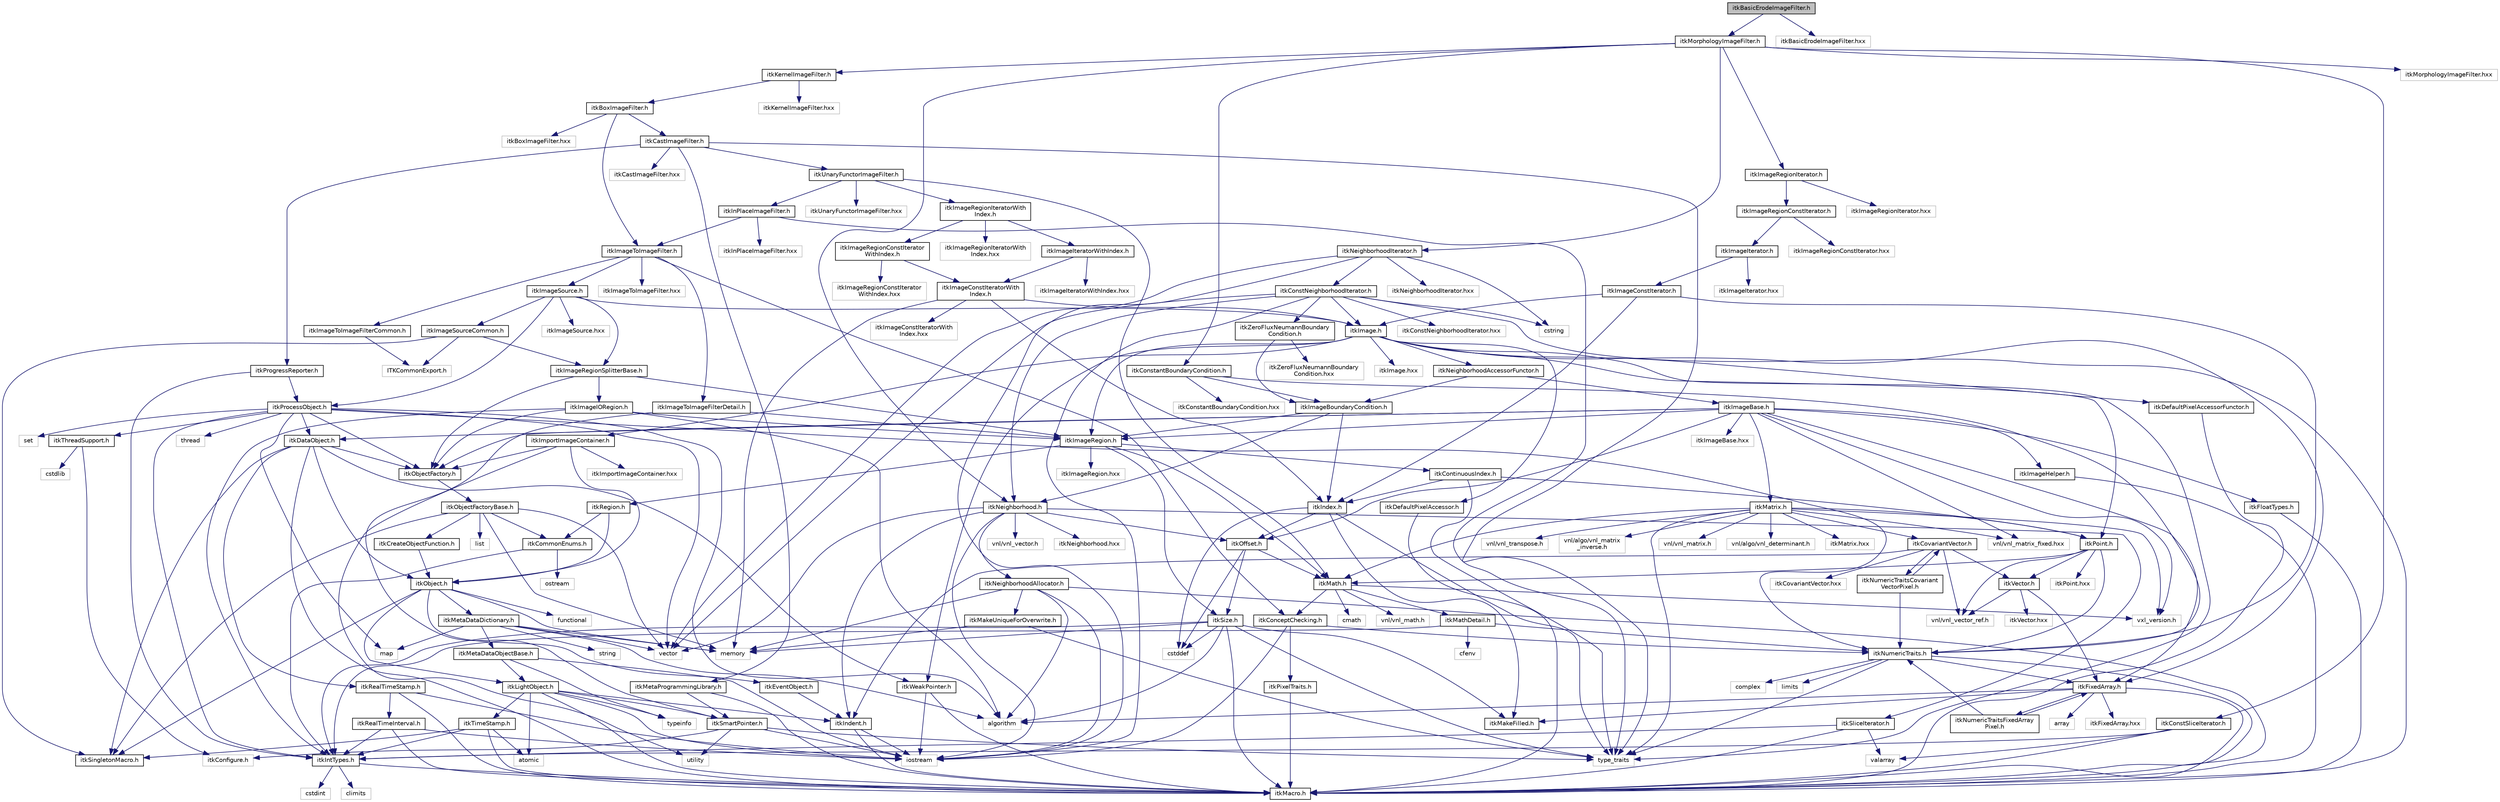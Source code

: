 digraph "itkBasicErodeImageFilter.h"
{
 // LATEX_PDF_SIZE
  edge [fontname="Helvetica",fontsize="10",labelfontname="Helvetica",labelfontsize="10"];
  node [fontname="Helvetica",fontsize="10",shape=record];
  Node1 [label="itkBasicErodeImageFilter.h",height=0.2,width=0.4,color="black", fillcolor="grey75", style="filled", fontcolor="black",tooltip=" "];
  Node1 -> Node2 [color="midnightblue",fontsize="10",style="solid",fontname="Helvetica"];
  Node2 [label="itkMorphologyImageFilter.h",height=0.2,width=0.4,color="black", fillcolor="white", style="filled",URL="$itkMorphologyImageFilter_8h.html",tooltip=" "];
  Node2 -> Node3 [color="midnightblue",fontsize="10",style="solid",fontname="Helvetica"];
  Node3 [label="itkKernelImageFilter.h",height=0.2,width=0.4,color="black", fillcolor="white", style="filled",URL="$itkKernelImageFilter_8h.html",tooltip=" "];
  Node3 -> Node4 [color="midnightblue",fontsize="10",style="solid",fontname="Helvetica"];
  Node4 [label="itkBoxImageFilter.h",height=0.2,width=0.4,color="black", fillcolor="white", style="filled",URL="$itkBoxImageFilter_8h.html",tooltip=" "];
  Node4 -> Node5 [color="midnightblue",fontsize="10",style="solid",fontname="Helvetica"];
  Node5 [label="itkImageToImageFilter.h",height=0.2,width=0.4,color="black", fillcolor="white", style="filled",URL="$itkImageToImageFilter_8h.html",tooltip=" "];
  Node5 -> Node6 [color="midnightblue",fontsize="10",style="solid",fontname="Helvetica"];
  Node6 [label="itkImageSource.h",height=0.2,width=0.4,color="black", fillcolor="white", style="filled",URL="$itkImageSource_8h.html",tooltip=" "];
  Node6 -> Node7 [color="midnightblue",fontsize="10",style="solid",fontname="Helvetica"];
  Node7 [label="itkProcessObject.h",height=0.2,width=0.4,color="black", fillcolor="white", style="filled",URL="$itkProcessObject_8h.html",tooltip=" "];
  Node7 -> Node8 [color="midnightblue",fontsize="10",style="solid",fontname="Helvetica"];
  Node8 [label="itkDataObject.h",height=0.2,width=0.4,color="black", fillcolor="white", style="filled",URL="$itkDataObject_8h.html",tooltip=" "];
  Node8 -> Node9 [color="midnightblue",fontsize="10",style="solid",fontname="Helvetica"];
  Node9 [label="itkObject.h",height=0.2,width=0.4,color="black", fillcolor="white", style="filled",URL="$itkObject_8h.html",tooltip=" "];
  Node9 -> Node10 [color="midnightblue",fontsize="10",style="solid",fontname="Helvetica"];
  Node10 [label="itkLightObject.h",height=0.2,width=0.4,color="black", fillcolor="white", style="filled",URL="$itkLightObject_8h.html",tooltip=" "];
  Node10 -> Node11 [color="midnightblue",fontsize="10",style="solid",fontname="Helvetica"];
  Node11 [label="itkMacro.h",height=0.2,width=0.4,color="black", fillcolor="white", style="filled",URL="$itkMacro_8h.html",tooltip=" "];
  Node10 -> Node12 [color="midnightblue",fontsize="10",style="solid",fontname="Helvetica"];
  Node12 [label="itkSmartPointer.h",height=0.2,width=0.4,color="black", fillcolor="white", style="filled",URL="$itkSmartPointer_8h.html",tooltip=" "];
  Node12 -> Node13 [color="midnightblue",fontsize="10",style="solid",fontname="Helvetica"];
  Node13 [label="iostream",height=0.2,width=0.4,color="grey75", fillcolor="white", style="filled",tooltip=" "];
  Node12 -> Node14 [color="midnightblue",fontsize="10",style="solid",fontname="Helvetica"];
  Node14 [label="utility",height=0.2,width=0.4,color="grey75", fillcolor="white", style="filled",tooltip=" "];
  Node12 -> Node15 [color="midnightblue",fontsize="10",style="solid",fontname="Helvetica"];
  Node15 [label="type_traits",height=0.2,width=0.4,color="grey75", fillcolor="white", style="filled",tooltip=" "];
  Node12 -> Node16 [color="midnightblue",fontsize="10",style="solid",fontname="Helvetica"];
  Node16 [label="itkConfigure.h",height=0.2,width=0.4,color="grey75", fillcolor="white", style="filled",tooltip=" "];
  Node10 -> Node17 [color="midnightblue",fontsize="10",style="solid",fontname="Helvetica"];
  Node17 [label="itkTimeStamp.h",height=0.2,width=0.4,color="black", fillcolor="white", style="filled",URL="$itkTimeStamp_8h.html",tooltip=" "];
  Node17 -> Node11 [color="midnightblue",fontsize="10",style="solid",fontname="Helvetica"];
  Node17 -> Node18 [color="midnightblue",fontsize="10",style="solid",fontname="Helvetica"];
  Node18 [label="itkIntTypes.h",height=0.2,width=0.4,color="black", fillcolor="white", style="filled",URL="$itkIntTypes_8h.html",tooltip=" "];
  Node18 -> Node11 [color="midnightblue",fontsize="10",style="solid",fontname="Helvetica"];
  Node18 -> Node19 [color="midnightblue",fontsize="10",style="solid",fontname="Helvetica"];
  Node19 [label="cstdint",height=0.2,width=0.4,color="grey75", fillcolor="white", style="filled",tooltip=" "];
  Node18 -> Node20 [color="midnightblue",fontsize="10",style="solid",fontname="Helvetica"];
  Node20 [label="climits",height=0.2,width=0.4,color="grey75", fillcolor="white", style="filled",tooltip=" "];
  Node17 -> Node21 [color="midnightblue",fontsize="10",style="solid",fontname="Helvetica"];
  Node21 [label="atomic",height=0.2,width=0.4,color="grey75", fillcolor="white", style="filled",tooltip=" "];
  Node17 -> Node22 [color="midnightblue",fontsize="10",style="solid",fontname="Helvetica"];
  Node22 [label="itkSingletonMacro.h",height=0.2,width=0.4,color="black", fillcolor="white", style="filled",URL="$itkSingletonMacro_8h.html",tooltip=" "];
  Node10 -> Node23 [color="midnightblue",fontsize="10",style="solid",fontname="Helvetica"];
  Node23 [label="itkIndent.h",height=0.2,width=0.4,color="black", fillcolor="white", style="filled",URL="$itkIndent_8h.html",tooltip=" "];
  Node23 -> Node11 [color="midnightblue",fontsize="10",style="solid",fontname="Helvetica"];
  Node23 -> Node13 [color="midnightblue",fontsize="10",style="solid",fontname="Helvetica"];
  Node10 -> Node21 [color="midnightblue",fontsize="10",style="solid",fontname="Helvetica"];
  Node10 -> Node13 [color="midnightblue",fontsize="10",style="solid",fontname="Helvetica"];
  Node10 -> Node24 [color="midnightblue",fontsize="10",style="solid",fontname="Helvetica"];
  Node24 [label="typeinfo",height=0.2,width=0.4,color="grey75", fillcolor="white", style="filled",tooltip=" "];
  Node9 -> Node25 [color="midnightblue",fontsize="10",style="solid",fontname="Helvetica"];
  Node25 [label="itkEventObject.h",height=0.2,width=0.4,color="black", fillcolor="white", style="filled",URL="$itkEventObject_8h.html",tooltip=" "];
  Node25 -> Node23 [color="midnightblue",fontsize="10",style="solid",fontname="Helvetica"];
  Node9 -> Node26 [color="midnightblue",fontsize="10",style="solid",fontname="Helvetica"];
  Node26 [label="itkMetaDataDictionary.h",height=0.2,width=0.4,color="black", fillcolor="white", style="filled",URL="$itkMetaDataDictionary_8h.html",tooltip=" "];
  Node26 -> Node27 [color="midnightblue",fontsize="10",style="solid",fontname="Helvetica"];
  Node27 [label="itkMetaDataObjectBase.h",height=0.2,width=0.4,color="black", fillcolor="white", style="filled",URL="$itkMetaDataObjectBase_8h.html",tooltip=" "];
  Node27 -> Node10 [color="midnightblue",fontsize="10",style="solid",fontname="Helvetica"];
  Node27 -> Node24 [color="midnightblue",fontsize="10",style="solid",fontname="Helvetica"];
  Node27 -> Node13 [color="midnightblue",fontsize="10",style="solid",fontname="Helvetica"];
  Node26 -> Node28 [color="midnightblue",fontsize="10",style="solid",fontname="Helvetica"];
  Node28 [label="algorithm",height=0.2,width=0.4,color="grey75", fillcolor="white", style="filled",tooltip=" "];
  Node26 -> Node29 [color="midnightblue",fontsize="10",style="solid",fontname="Helvetica"];
  Node29 [label="vector",height=0.2,width=0.4,color="grey75", fillcolor="white", style="filled",tooltip=" "];
  Node26 -> Node30 [color="midnightblue",fontsize="10",style="solid",fontname="Helvetica"];
  Node30 [label="map",height=0.2,width=0.4,color="grey75", fillcolor="white", style="filled",tooltip=" "];
  Node26 -> Node31 [color="midnightblue",fontsize="10",style="solid",fontname="Helvetica"];
  Node31 [label="string",height=0.2,width=0.4,color="grey75", fillcolor="white", style="filled",tooltip=" "];
  Node26 -> Node32 [color="midnightblue",fontsize="10",style="solid",fontname="Helvetica"];
  Node32 [label="memory",height=0.2,width=0.4,color="grey75", fillcolor="white", style="filled",tooltip=" "];
  Node9 -> Node22 [color="midnightblue",fontsize="10",style="solid",fontname="Helvetica"];
  Node9 -> Node33 [color="midnightblue",fontsize="10",style="solid",fontname="Helvetica"];
  Node33 [label="functional",height=0.2,width=0.4,color="grey75", fillcolor="white", style="filled",tooltip=" "];
  Node9 -> Node32 [color="midnightblue",fontsize="10",style="solid",fontname="Helvetica"];
  Node8 -> Node11 [color="midnightblue",fontsize="10",style="solid",fontname="Helvetica"];
  Node8 -> Node22 [color="midnightblue",fontsize="10",style="solid",fontname="Helvetica"];
  Node8 -> Node34 [color="midnightblue",fontsize="10",style="solid",fontname="Helvetica"];
  Node34 [label="itkWeakPointer.h",height=0.2,width=0.4,color="black", fillcolor="white", style="filled",URL="$itkWeakPointer_8h.html",tooltip=" "];
  Node34 -> Node11 [color="midnightblue",fontsize="10",style="solid",fontname="Helvetica"];
  Node34 -> Node13 [color="midnightblue",fontsize="10",style="solid",fontname="Helvetica"];
  Node8 -> Node35 [color="midnightblue",fontsize="10",style="solid",fontname="Helvetica"];
  Node35 [label="itkRealTimeStamp.h",height=0.2,width=0.4,color="black", fillcolor="white", style="filled",URL="$itkRealTimeStamp_8h.html",tooltip=" "];
  Node35 -> Node36 [color="midnightblue",fontsize="10",style="solid",fontname="Helvetica"];
  Node36 [label="itkRealTimeInterval.h",height=0.2,width=0.4,color="black", fillcolor="white", style="filled",URL="$itkRealTimeInterval_8h.html",tooltip=" "];
  Node36 -> Node18 [color="midnightblue",fontsize="10",style="solid",fontname="Helvetica"];
  Node36 -> Node11 [color="midnightblue",fontsize="10",style="solid",fontname="Helvetica"];
  Node36 -> Node13 [color="midnightblue",fontsize="10",style="solid",fontname="Helvetica"];
  Node35 -> Node11 [color="midnightblue",fontsize="10",style="solid",fontname="Helvetica"];
  Node35 -> Node13 [color="midnightblue",fontsize="10",style="solid",fontname="Helvetica"];
  Node8 -> Node37 [color="midnightblue",fontsize="10",style="solid",fontname="Helvetica"];
  Node37 [label="itkObjectFactory.h",height=0.2,width=0.4,color="black", fillcolor="white", style="filled",URL="$itkObjectFactory_8h.html",tooltip=" "];
  Node37 -> Node38 [color="midnightblue",fontsize="10",style="solid",fontname="Helvetica"];
  Node38 [label="itkObjectFactoryBase.h",height=0.2,width=0.4,color="black", fillcolor="white", style="filled",URL="$itkObjectFactoryBase_8h.html",tooltip=" "];
  Node38 -> Node39 [color="midnightblue",fontsize="10",style="solid",fontname="Helvetica"];
  Node39 [label="itkCreateObjectFunction.h",height=0.2,width=0.4,color="black", fillcolor="white", style="filled",URL="$itkCreateObjectFunction_8h.html",tooltip=" "];
  Node39 -> Node9 [color="midnightblue",fontsize="10",style="solid",fontname="Helvetica"];
  Node38 -> Node22 [color="midnightblue",fontsize="10",style="solid",fontname="Helvetica"];
  Node38 -> Node40 [color="midnightblue",fontsize="10",style="solid",fontname="Helvetica"];
  Node40 [label="itkCommonEnums.h",height=0.2,width=0.4,color="black", fillcolor="white", style="filled",URL="$itkCommonEnums_8h.html",tooltip=" "];
  Node40 -> Node18 [color="midnightblue",fontsize="10",style="solid",fontname="Helvetica"];
  Node40 -> Node41 [color="midnightblue",fontsize="10",style="solid",fontname="Helvetica"];
  Node41 [label="ostream",height=0.2,width=0.4,color="grey75", fillcolor="white", style="filled",tooltip=" "];
  Node38 -> Node42 [color="midnightblue",fontsize="10",style="solid",fontname="Helvetica"];
  Node42 [label="list",height=0.2,width=0.4,color="grey75", fillcolor="white", style="filled",tooltip=" "];
  Node38 -> Node32 [color="midnightblue",fontsize="10",style="solid",fontname="Helvetica"];
  Node38 -> Node29 [color="midnightblue",fontsize="10",style="solid",fontname="Helvetica"];
  Node7 -> Node37 [color="midnightblue",fontsize="10",style="solid",fontname="Helvetica"];
  Node7 -> Node43 [color="midnightblue",fontsize="10",style="solid",fontname="Helvetica"];
  Node43 [label="itkNumericTraits.h",height=0.2,width=0.4,color="black", fillcolor="white", style="filled",URL="$itkNumericTraits_8h.html",tooltip=" "];
  Node43 -> Node11 [color="midnightblue",fontsize="10",style="solid",fontname="Helvetica"];
  Node43 -> Node44 [color="midnightblue",fontsize="10",style="solid",fontname="Helvetica"];
  Node44 [label="limits",height=0.2,width=0.4,color="grey75", fillcolor="white", style="filled",tooltip=" "];
  Node43 -> Node45 [color="midnightblue",fontsize="10",style="solid",fontname="Helvetica"];
  Node45 [label="complex",height=0.2,width=0.4,color="grey75", fillcolor="white", style="filled",tooltip=" "];
  Node43 -> Node15 [color="midnightblue",fontsize="10",style="solid",fontname="Helvetica"];
  Node43 -> Node46 [color="midnightblue",fontsize="10",style="solid",fontname="Helvetica"];
  Node46 [label="itkFixedArray.h",height=0.2,width=0.4,color="black", fillcolor="white", style="filled",URL="$itkFixedArray_8h.html",tooltip=" "];
  Node46 -> Node11 [color="midnightblue",fontsize="10",style="solid",fontname="Helvetica"];
  Node46 -> Node47 [color="midnightblue",fontsize="10",style="solid",fontname="Helvetica"];
  Node47 [label="itkMakeFilled.h",height=0.2,width=0.4,color="black", fillcolor="white", style="filled",URL="$itkMakeFilled_8h.html",tooltip=" "];
  Node46 -> Node28 [color="midnightblue",fontsize="10",style="solid",fontname="Helvetica"];
  Node46 -> Node48 [color="midnightblue",fontsize="10",style="solid",fontname="Helvetica"];
  Node48 [label="array",height=0.2,width=0.4,color="grey75", fillcolor="white", style="filled",tooltip=" "];
  Node46 -> Node49 [color="midnightblue",fontsize="10",style="solid",fontname="Helvetica"];
  Node49 [label="itkFixedArray.hxx",height=0.2,width=0.4,color="grey75", fillcolor="white", style="filled",tooltip=" "];
  Node46 -> Node50 [color="midnightblue",fontsize="10",style="solid",fontname="Helvetica"];
  Node50 [label="itkNumericTraitsFixedArray\lPixel.h",height=0.2,width=0.4,color="black", fillcolor="white", style="filled",URL="$itkNumericTraitsFixedArrayPixel_8h.html",tooltip=" "];
  Node50 -> Node43 [color="midnightblue",fontsize="10",style="solid",fontname="Helvetica"];
  Node50 -> Node46 [color="midnightblue",fontsize="10",style="solid",fontname="Helvetica"];
  Node7 -> Node51 [color="midnightblue",fontsize="10",style="solid",fontname="Helvetica"];
  Node51 [label="itkThreadSupport.h",height=0.2,width=0.4,color="black", fillcolor="white", style="filled",URL="$itkThreadSupport_8h.html",tooltip=" "];
  Node51 -> Node52 [color="midnightblue",fontsize="10",style="solid",fontname="Helvetica"];
  Node52 [label="cstdlib",height=0.2,width=0.4,color="grey75", fillcolor="white", style="filled",tooltip=" "];
  Node51 -> Node16 [color="midnightblue",fontsize="10",style="solid",fontname="Helvetica"];
  Node7 -> Node18 [color="midnightblue",fontsize="10",style="solid",fontname="Helvetica"];
  Node7 -> Node29 [color="midnightblue",fontsize="10",style="solid",fontname="Helvetica"];
  Node7 -> Node30 [color="midnightblue",fontsize="10",style="solid",fontname="Helvetica"];
  Node7 -> Node53 [color="midnightblue",fontsize="10",style="solid",fontname="Helvetica"];
  Node53 [label="set",height=0.2,width=0.4,color="grey75", fillcolor="white", style="filled",tooltip=" "];
  Node7 -> Node28 [color="midnightblue",fontsize="10",style="solid",fontname="Helvetica"];
  Node7 -> Node54 [color="midnightblue",fontsize="10",style="solid",fontname="Helvetica"];
  Node54 [label="thread",height=0.2,width=0.4,color="grey75", fillcolor="white", style="filled",tooltip=" "];
  Node6 -> Node55 [color="midnightblue",fontsize="10",style="solid",fontname="Helvetica"];
  Node55 [label="itkImage.h",height=0.2,width=0.4,color="black", fillcolor="white", style="filled",URL="$itkImage_8h.html",tooltip=" "];
  Node55 -> Node56 [color="midnightblue",fontsize="10",style="solid",fontname="Helvetica"];
  Node56 [label="itkImageRegion.h",height=0.2,width=0.4,color="black", fillcolor="white", style="filled",URL="$itkImageRegion_8h.html",tooltip=" "];
  Node56 -> Node57 [color="midnightblue",fontsize="10",style="solid",fontname="Helvetica"];
  Node57 [label="itkRegion.h",height=0.2,width=0.4,color="black", fillcolor="white", style="filled",URL="$itkRegion_8h.html",tooltip=" "];
  Node57 -> Node9 [color="midnightblue",fontsize="10",style="solid",fontname="Helvetica"];
  Node57 -> Node40 [color="midnightblue",fontsize="10",style="solid",fontname="Helvetica"];
  Node56 -> Node58 [color="midnightblue",fontsize="10",style="solid",fontname="Helvetica"];
  Node58 [label="itkSize.h",height=0.2,width=0.4,color="black", fillcolor="white", style="filled",URL="$itkSize_8h.html",tooltip=" "];
  Node58 -> Node18 [color="midnightblue",fontsize="10",style="solid",fontname="Helvetica"];
  Node58 -> Node11 [color="midnightblue",fontsize="10",style="solid",fontname="Helvetica"];
  Node58 -> Node47 [color="midnightblue",fontsize="10",style="solid",fontname="Helvetica"];
  Node58 -> Node28 [color="midnightblue",fontsize="10",style="solid",fontname="Helvetica"];
  Node58 -> Node59 [color="midnightblue",fontsize="10",style="solid",fontname="Helvetica"];
  Node59 [label="cstddef",height=0.2,width=0.4,color="grey75", fillcolor="white", style="filled",tooltip=" "];
  Node58 -> Node15 [color="midnightblue",fontsize="10",style="solid",fontname="Helvetica"];
  Node58 -> Node32 [color="midnightblue",fontsize="10",style="solid",fontname="Helvetica"];
  Node56 -> Node60 [color="midnightblue",fontsize="10",style="solid",fontname="Helvetica"];
  Node60 [label="itkContinuousIndex.h",height=0.2,width=0.4,color="black", fillcolor="white", style="filled",URL="$itkContinuousIndex_8h.html",tooltip=" "];
  Node60 -> Node61 [color="midnightblue",fontsize="10",style="solid",fontname="Helvetica"];
  Node61 [label="itkPoint.h",height=0.2,width=0.4,color="black", fillcolor="white", style="filled",URL="$itkPoint_8h.html",tooltip=" "];
  Node61 -> Node43 [color="midnightblue",fontsize="10",style="solid",fontname="Helvetica"];
  Node61 -> Node62 [color="midnightblue",fontsize="10",style="solid",fontname="Helvetica"];
  Node62 [label="itkVector.h",height=0.2,width=0.4,color="black", fillcolor="white", style="filled",URL="$itkVector_8h.html",tooltip=" "];
  Node62 -> Node46 [color="midnightblue",fontsize="10",style="solid",fontname="Helvetica"];
  Node62 -> Node63 [color="midnightblue",fontsize="10",style="solid",fontname="Helvetica"];
  Node63 [label="vnl/vnl_vector_ref.h",height=0.2,width=0.4,color="grey75", fillcolor="white", style="filled",tooltip=" "];
  Node62 -> Node64 [color="midnightblue",fontsize="10",style="solid",fontname="Helvetica"];
  Node64 [label="itkVector.hxx",height=0.2,width=0.4,color="grey75", fillcolor="white", style="filled",tooltip=" "];
  Node61 -> Node63 [color="midnightblue",fontsize="10",style="solid",fontname="Helvetica"];
  Node61 -> Node65 [color="midnightblue",fontsize="10",style="solid",fontname="Helvetica"];
  Node65 [label="itkMath.h",height=0.2,width=0.4,color="black", fillcolor="white", style="filled",URL="$itkMath_8h.html",tooltip=" "];
  Node65 -> Node66 [color="midnightblue",fontsize="10",style="solid",fontname="Helvetica"];
  Node66 [label="cmath",height=0.2,width=0.4,color="grey75", fillcolor="white", style="filled",tooltip=" "];
  Node65 -> Node67 [color="midnightblue",fontsize="10",style="solid",fontname="Helvetica"];
  Node67 [label="itkMathDetail.h",height=0.2,width=0.4,color="black", fillcolor="white", style="filled",URL="$itkMathDetail_8h.html",tooltip=" "];
  Node67 -> Node18 [color="midnightblue",fontsize="10",style="solid",fontname="Helvetica"];
  Node67 -> Node43 [color="midnightblue",fontsize="10",style="solid",fontname="Helvetica"];
  Node67 -> Node68 [color="midnightblue",fontsize="10",style="solid",fontname="Helvetica"];
  Node68 [label="cfenv",height=0.2,width=0.4,color="grey75", fillcolor="white", style="filled",tooltip=" "];
  Node65 -> Node69 [color="midnightblue",fontsize="10",style="solid",fontname="Helvetica"];
  Node69 [label="itkConceptChecking.h",height=0.2,width=0.4,color="black", fillcolor="white", style="filled",URL="$itkConceptChecking_8h.html",tooltip=" "];
  Node69 -> Node70 [color="midnightblue",fontsize="10",style="solid",fontname="Helvetica"];
  Node70 [label="itkPixelTraits.h",height=0.2,width=0.4,color="black", fillcolor="white", style="filled",URL="$itkPixelTraits_8h.html",tooltip=" "];
  Node70 -> Node11 [color="midnightblue",fontsize="10",style="solid",fontname="Helvetica"];
  Node69 -> Node43 [color="midnightblue",fontsize="10",style="solid",fontname="Helvetica"];
  Node69 -> Node13 [color="midnightblue",fontsize="10",style="solid",fontname="Helvetica"];
  Node65 -> Node71 [color="midnightblue",fontsize="10",style="solid",fontname="Helvetica"];
  Node71 [label="vnl/vnl_math.h",height=0.2,width=0.4,color="grey75", fillcolor="white", style="filled",tooltip=" "];
  Node65 -> Node72 [color="midnightblue",fontsize="10",style="solid",fontname="Helvetica"];
  Node72 [label="vxl_version.h",height=0.2,width=0.4,color="grey75", fillcolor="white", style="filled",tooltip=" "];
  Node61 -> Node73 [color="midnightblue",fontsize="10",style="solid",fontname="Helvetica"];
  Node73 [label="itkPoint.hxx",height=0.2,width=0.4,color="grey75", fillcolor="white", style="filled",tooltip=" "];
  Node60 -> Node74 [color="midnightblue",fontsize="10",style="solid",fontname="Helvetica"];
  Node74 [label="itkIndex.h",height=0.2,width=0.4,color="black", fillcolor="white", style="filled",URL="$itkIndex_8h.html",tooltip=" "];
  Node74 -> Node47 [color="midnightblue",fontsize="10",style="solid",fontname="Helvetica"];
  Node74 -> Node75 [color="midnightblue",fontsize="10",style="solid",fontname="Helvetica"];
  Node75 [label="itkOffset.h",height=0.2,width=0.4,color="black", fillcolor="white", style="filled",URL="$itkOffset_8h.html",tooltip=" "];
  Node75 -> Node58 [color="midnightblue",fontsize="10",style="solid",fontname="Helvetica"];
  Node75 -> Node65 [color="midnightblue",fontsize="10",style="solid",fontname="Helvetica"];
  Node75 -> Node59 [color="midnightblue",fontsize="10",style="solid",fontname="Helvetica"];
  Node74 -> Node59 [color="midnightblue",fontsize="10",style="solid",fontname="Helvetica"];
  Node74 -> Node15 [color="midnightblue",fontsize="10",style="solid",fontname="Helvetica"];
  Node60 -> Node15 [color="midnightblue",fontsize="10",style="solid",fontname="Helvetica"];
  Node56 -> Node65 [color="midnightblue",fontsize="10",style="solid",fontname="Helvetica"];
  Node56 -> Node76 [color="midnightblue",fontsize="10",style="solid",fontname="Helvetica"];
  Node76 [label="itkImageRegion.hxx",height=0.2,width=0.4,color="grey75", fillcolor="white", style="filled",tooltip=" "];
  Node55 -> Node77 [color="midnightblue",fontsize="10",style="solid",fontname="Helvetica"];
  Node77 [label="itkImportImageContainer.h",height=0.2,width=0.4,color="black", fillcolor="white", style="filled",URL="$itkImportImageContainer_8h.html",tooltip=" "];
  Node77 -> Node9 [color="midnightblue",fontsize="10",style="solid",fontname="Helvetica"];
  Node77 -> Node37 [color="midnightblue",fontsize="10",style="solid",fontname="Helvetica"];
  Node77 -> Node14 [color="midnightblue",fontsize="10",style="solid",fontname="Helvetica"];
  Node77 -> Node78 [color="midnightblue",fontsize="10",style="solid",fontname="Helvetica"];
  Node78 [label="itkImportImageContainer.hxx",height=0.2,width=0.4,color="grey75", fillcolor="white", style="filled",tooltip=" "];
  Node55 -> Node79 [color="midnightblue",fontsize="10",style="solid",fontname="Helvetica"];
  Node79 [label="itkDefaultPixelAccessor.h",height=0.2,width=0.4,color="black", fillcolor="white", style="filled",URL="$itkDefaultPixelAccessor_8h.html",tooltip=" "];
  Node79 -> Node11 [color="midnightblue",fontsize="10",style="solid",fontname="Helvetica"];
  Node55 -> Node80 [color="midnightblue",fontsize="10",style="solid",fontname="Helvetica"];
  Node80 [label="itkDefaultPixelAccessorFunctor.h",height=0.2,width=0.4,color="black", fillcolor="white", style="filled",URL="$itkDefaultPixelAccessorFunctor_8h.html",tooltip=" "];
  Node80 -> Node11 [color="midnightblue",fontsize="10",style="solid",fontname="Helvetica"];
  Node55 -> Node61 [color="midnightblue",fontsize="10",style="solid",fontname="Helvetica"];
  Node55 -> Node46 [color="midnightblue",fontsize="10",style="solid",fontname="Helvetica"];
  Node55 -> Node34 [color="midnightblue",fontsize="10",style="solid",fontname="Helvetica"];
  Node55 -> Node81 [color="midnightblue",fontsize="10",style="solid",fontname="Helvetica"];
  Node81 [label="itkNeighborhoodAccessorFunctor.h",height=0.2,width=0.4,color="black", fillcolor="white", style="filled",URL="$itkNeighborhoodAccessorFunctor_8h.html",tooltip=" "];
  Node81 -> Node82 [color="midnightblue",fontsize="10",style="solid",fontname="Helvetica"];
  Node82 [label="itkImageBoundaryCondition.h",height=0.2,width=0.4,color="black", fillcolor="white", style="filled",URL="$itkImageBoundaryCondition_8h.html",tooltip=" "];
  Node82 -> Node74 [color="midnightblue",fontsize="10",style="solid",fontname="Helvetica"];
  Node82 -> Node83 [color="midnightblue",fontsize="10",style="solid",fontname="Helvetica"];
  Node83 [label="itkNeighborhood.h",height=0.2,width=0.4,color="black", fillcolor="white", style="filled",URL="$itkNeighborhood_8h.html",tooltip=" "];
  Node83 -> Node13 [color="midnightblue",fontsize="10",style="solid",fontname="Helvetica"];
  Node83 -> Node84 [color="midnightblue",fontsize="10",style="solid",fontname="Helvetica"];
  Node84 [label="itkNeighborhoodAllocator.h",height=0.2,width=0.4,color="black", fillcolor="white", style="filled",URL="$itkNeighborhoodAllocator_8h.html",tooltip=" "];
  Node84 -> Node85 [color="midnightblue",fontsize="10",style="solid",fontname="Helvetica"];
  Node85 [label="itkMakeUniqueForOverwrite.h",height=0.2,width=0.4,color="black", fillcolor="white", style="filled",URL="$itkMakeUniqueForOverwrite_8h.html",tooltip=" "];
  Node85 -> Node32 [color="midnightblue",fontsize="10",style="solid",fontname="Helvetica"];
  Node85 -> Node15 [color="midnightblue",fontsize="10",style="solid",fontname="Helvetica"];
  Node84 -> Node28 [color="midnightblue",fontsize="10",style="solid",fontname="Helvetica"];
  Node84 -> Node13 [color="midnightblue",fontsize="10",style="solid",fontname="Helvetica"];
  Node84 -> Node32 [color="midnightblue",fontsize="10",style="solid",fontname="Helvetica"];
  Node84 -> Node11 [color="midnightblue",fontsize="10",style="solid",fontname="Helvetica"];
  Node83 -> Node23 [color="midnightblue",fontsize="10",style="solid",fontname="Helvetica"];
  Node83 -> Node86 [color="midnightblue",fontsize="10",style="solid",fontname="Helvetica"];
  Node86 [label="itkSliceIterator.h",height=0.2,width=0.4,color="black", fillcolor="white", style="filled",URL="$itkSliceIterator_8h.html",tooltip=" "];
  Node86 -> Node11 [color="midnightblue",fontsize="10",style="solid",fontname="Helvetica"];
  Node86 -> Node18 [color="midnightblue",fontsize="10",style="solid",fontname="Helvetica"];
  Node86 -> Node87 [color="midnightblue",fontsize="10",style="solid",fontname="Helvetica"];
  Node87 [label="valarray",height=0.2,width=0.4,color="grey75", fillcolor="white", style="filled",tooltip=" "];
  Node83 -> Node88 [color="midnightblue",fontsize="10",style="solid",fontname="Helvetica"];
  Node88 [label="vnl/vnl_vector.h",height=0.2,width=0.4,color="grey75", fillcolor="white", style="filled",tooltip=" "];
  Node83 -> Node75 [color="midnightblue",fontsize="10",style="solid",fontname="Helvetica"];
  Node83 -> Node29 [color="midnightblue",fontsize="10",style="solid",fontname="Helvetica"];
  Node83 -> Node89 [color="midnightblue",fontsize="10",style="solid",fontname="Helvetica"];
  Node89 [label="itkNeighborhood.hxx",height=0.2,width=0.4,color="grey75", fillcolor="white", style="filled",tooltip=" "];
  Node82 -> Node56 [color="midnightblue",fontsize="10",style="solid",fontname="Helvetica"];
  Node81 -> Node90 [color="midnightblue",fontsize="10",style="solid",fontname="Helvetica"];
  Node90 [label="itkImageBase.h",height=0.2,width=0.4,color="black", fillcolor="white", style="filled",URL="$itkImageBase_8h.html",tooltip=" "];
  Node90 -> Node8 [color="midnightblue",fontsize="10",style="solid",fontname="Helvetica"];
  Node90 -> Node56 [color="midnightblue",fontsize="10",style="solid",fontname="Helvetica"];
  Node90 -> Node91 [color="midnightblue",fontsize="10",style="solid",fontname="Helvetica"];
  Node91 [label="itkMatrix.h",height=0.2,width=0.4,color="black", fillcolor="white", style="filled",URL="$itkMatrix_8h.html",tooltip=" "];
  Node91 -> Node61 [color="midnightblue",fontsize="10",style="solid",fontname="Helvetica"];
  Node91 -> Node92 [color="midnightblue",fontsize="10",style="solid",fontname="Helvetica"];
  Node92 [label="itkCovariantVector.h",height=0.2,width=0.4,color="black", fillcolor="white", style="filled",URL="$itkCovariantVector_8h.html",tooltip=" "];
  Node92 -> Node23 [color="midnightblue",fontsize="10",style="solid",fontname="Helvetica"];
  Node92 -> Node62 [color="midnightblue",fontsize="10",style="solid",fontname="Helvetica"];
  Node92 -> Node63 [color="midnightblue",fontsize="10",style="solid",fontname="Helvetica"];
  Node92 -> Node93 [color="midnightblue",fontsize="10",style="solid",fontname="Helvetica"];
  Node93 [label="itkNumericTraitsCovariant\lVectorPixel.h",height=0.2,width=0.4,color="black", fillcolor="white", style="filled",URL="$itkNumericTraitsCovariantVectorPixel_8h.html",tooltip=" "];
  Node93 -> Node43 [color="midnightblue",fontsize="10",style="solid",fontname="Helvetica"];
  Node93 -> Node92 [color="midnightblue",fontsize="10",style="solid",fontname="Helvetica"];
  Node92 -> Node94 [color="midnightblue",fontsize="10",style="solid",fontname="Helvetica"];
  Node94 [label="itkCovariantVector.hxx",height=0.2,width=0.4,color="grey75", fillcolor="white", style="filled",tooltip=" "];
  Node91 -> Node72 [color="midnightblue",fontsize="10",style="solid",fontname="Helvetica"];
  Node91 -> Node95 [color="midnightblue",fontsize="10",style="solid",fontname="Helvetica"];
  Node95 [label="vnl/vnl_matrix_fixed.hxx",height=0.2,width=0.4,color="grey75", fillcolor="white", style="filled",tooltip=" "];
  Node91 -> Node96 [color="midnightblue",fontsize="10",style="solid",fontname="Helvetica"];
  Node96 [label="vnl/vnl_transpose.h",height=0.2,width=0.4,color="grey75", fillcolor="white", style="filled",tooltip=" "];
  Node91 -> Node97 [color="midnightblue",fontsize="10",style="solid",fontname="Helvetica"];
  Node97 [label="vnl/algo/vnl_matrix\l_inverse.h",height=0.2,width=0.4,color="grey75", fillcolor="white", style="filled",tooltip=" "];
  Node91 -> Node98 [color="midnightblue",fontsize="10",style="solid",fontname="Helvetica"];
  Node98 [label="vnl/vnl_matrix.h",height=0.2,width=0.4,color="grey75", fillcolor="white", style="filled",tooltip=" "];
  Node91 -> Node99 [color="midnightblue",fontsize="10",style="solid",fontname="Helvetica"];
  Node99 [label="vnl/algo/vnl_determinant.h",height=0.2,width=0.4,color="grey75", fillcolor="white", style="filled",tooltip=" "];
  Node91 -> Node65 [color="midnightblue",fontsize="10",style="solid",fontname="Helvetica"];
  Node91 -> Node15 [color="midnightblue",fontsize="10",style="solid",fontname="Helvetica"];
  Node91 -> Node100 [color="midnightblue",fontsize="10",style="solid",fontname="Helvetica"];
  Node100 [label="itkMatrix.hxx",height=0.2,width=0.4,color="grey75", fillcolor="white", style="filled",tooltip=" "];
  Node90 -> Node37 [color="midnightblue",fontsize="10",style="solid",fontname="Helvetica"];
  Node90 -> Node75 [color="midnightblue",fontsize="10",style="solid",fontname="Helvetica"];
  Node90 -> Node46 [color="midnightblue",fontsize="10",style="solid",fontname="Helvetica"];
  Node90 -> Node101 [color="midnightblue",fontsize="10",style="solid",fontname="Helvetica"];
  Node101 [label="itkImageHelper.h",height=0.2,width=0.4,color="black", fillcolor="white", style="filled",URL="$itkImageHelper_8h.html",tooltip=" "];
  Node101 -> Node11 [color="midnightblue",fontsize="10",style="solid",fontname="Helvetica"];
  Node90 -> Node102 [color="midnightblue",fontsize="10",style="solid",fontname="Helvetica"];
  Node102 [label="itkFloatTypes.h",height=0.2,width=0.4,color="black", fillcolor="white", style="filled",URL="$itkFloatTypes_8h.html",tooltip=" "];
  Node102 -> Node11 [color="midnightblue",fontsize="10",style="solid",fontname="Helvetica"];
  Node90 -> Node72 [color="midnightblue",fontsize="10",style="solid",fontname="Helvetica"];
  Node90 -> Node95 [color="midnightblue",fontsize="10",style="solid",fontname="Helvetica"];
  Node90 -> Node103 [color="midnightblue",fontsize="10",style="solid",fontname="Helvetica"];
  Node103 [label="itkImageBase.hxx",height=0.2,width=0.4,color="grey75", fillcolor="white", style="filled",tooltip=" "];
  Node55 -> Node15 [color="midnightblue",fontsize="10",style="solid",fontname="Helvetica"];
  Node55 -> Node104 [color="midnightblue",fontsize="10",style="solid",fontname="Helvetica"];
  Node104 [label="itkImage.hxx",height=0.2,width=0.4,color="grey75", fillcolor="white", style="filled",tooltip=" "];
  Node6 -> Node105 [color="midnightblue",fontsize="10",style="solid",fontname="Helvetica"];
  Node105 [label="itkImageRegionSplitterBase.h",height=0.2,width=0.4,color="black", fillcolor="white", style="filled",URL="$itkImageRegionSplitterBase_8h.html",tooltip=" "];
  Node105 -> Node56 [color="midnightblue",fontsize="10",style="solid",fontname="Helvetica"];
  Node105 -> Node37 [color="midnightblue",fontsize="10",style="solid",fontname="Helvetica"];
  Node105 -> Node106 [color="midnightblue",fontsize="10",style="solid",fontname="Helvetica"];
  Node106 [label="itkImageIORegion.h",height=0.2,width=0.4,color="black", fillcolor="white", style="filled",URL="$itkImageIORegion_8h.html",tooltip=" "];
  Node106 -> Node28 [color="midnightblue",fontsize="10",style="solid",fontname="Helvetica"];
  Node106 -> Node18 [color="midnightblue",fontsize="10",style="solid",fontname="Helvetica"];
  Node106 -> Node37 [color="midnightblue",fontsize="10",style="solid",fontname="Helvetica"];
  Node106 -> Node56 [color="midnightblue",fontsize="10",style="solid",fontname="Helvetica"];
  Node6 -> Node107 [color="midnightblue",fontsize="10",style="solid",fontname="Helvetica"];
  Node107 [label="itkImageSourceCommon.h",height=0.2,width=0.4,color="black", fillcolor="white", style="filled",URL="$itkImageSourceCommon_8h.html",tooltip=" "];
  Node107 -> Node108 [color="midnightblue",fontsize="10",style="solid",fontname="Helvetica"];
  Node108 [label="ITKCommonExport.h",height=0.2,width=0.4,color="grey75", fillcolor="white", style="filled",tooltip=" "];
  Node107 -> Node105 [color="midnightblue",fontsize="10",style="solid",fontname="Helvetica"];
  Node107 -> Node22 [color="midnightblue",fontsize="10",style="solid",fontname="Helvetica"];
  Node6 -> Node109 [color="midnightblue",fontsize="10",style="solid",fontname="Helvetica"];
  Node109 [label="itkImageSource.hxx",height=0.2,width=0.4,color="grey75", fillcolor="white", style="filled",tooltip=" "];
  Node5 -> Node69 [color="midnightblue",fontsize="10",style="solid",fontname="Helvetica"];
  Node5 -> Node110 [color="midnightblue",fontsize="10",style="solid",fontname="Helvetica"];
  Node110 [label="itkImageToImageFilterDetail.h",height=0.2,width=0.4,color="black", fillcolor="white", style="filled",URL="$itkImageToImageFilterDetail_8h.html",tooltip=" "];
  Node110 -> Node56 [color="midnightblue",fontsize="10",style="solid",fontname="Helvetica"];
  Node110 -> Node12 [color="midnightblue",fontsize="10",style="solid",fontname="Helvetica"];
  Node5 -> Node111 [color="midnightblue",fontsize="10",style="solid",fontname="Helvetica"];
  Node111 [label="itkImageToImageFilterCommon.h",height=0.2,width=0.4,color="black", fillcolor="white", style="filled",URL="$itkImageToImageFilterCommon_8h.html",tooltip=" "];
  Node111 -> Node108 [color="midnightblue",fontsize="10",style="solid",fontname="Helvetica"];
  Node5 -> Node112 [color="midnightblue",fontsize="10",style="solid",fontname="Helvetica"];
  Node112 [label="itkImageToImageFilter.hxx",height=0.2,width=0.4,color="grey75", fillcolor="white", style="filled",tooltip=" "];
  Node4 -> Node113 [color="midnightblue",fontsize="10",style="solid",fontname="Helvetica"];
  Node113 [label="itkCastImageFilter.h",height=0.2,width=0.4,color="black", fillcolor="white", style="filled",URL="$itkCastImageFilter_8h.html",tooltip=" "];
  Node113 -> Node114 [color="midnightblue",fontsize="10",style="solid",fontname="Helvetica"];
  Node114 [label="itkUnaryFunctorImageFilter.h",height=0.2,width=0.4,color="black", fillcolor="white", style="filled",URL="$itkUnaryFunctorImageFilter_8h.html",tooltip=" "];
  Node114 -> Node65 [color="midnightblue",fontsize="10",style="solid",fontname="Helvetica"];
  Node114 -> Node115 [color="midnightblue",fontsize="10",style="solid",fontname="Helvetica"];
  Node115 [label="itkInPlaceImageFilter.h",height=0.2,width=0.4,color="black", fillcolor="white", style="filled",URL="$itkInPlaceImageFilter_8h.html",tooltip=" "];
  Node115 -> Node5 [color="midnightblue",fontsize="10",style="solid",fontname="Helvetica"];
  Node115 -> Node15 [color="midnightblue",fontsize="10",style="solid",fontname="Helvetica"];
  Node115 -> Node116 [color="midnightblue",fontsize="10",style="solid",fontname="Helvetica"];
  Node116 [label="itkInPlaceImageFilter.hxx",height=0.2,width=0.4,color="grey75", fillcolor="white", style="filled",tooltip=" "];
  Node114 -> Node117 [color="midnightblue",fontsize="10",style="solid",fontname="Helvetica"];
  Node117 [label="itkImageRegionIteratorWith\lIndex.h",height=0.2,width=0.4,color="black", fillcolor="white", style="filled",URL="$itkImageRegionIteratorWithIndex_8h.html",tooltip=" "];
  Node117 -> Node118 [color="midnightblue",fontsize="10",style="solid",fontname="Helvetica"];
  Node118 [label="itkImageRegionConstIterator\lWithIndex.h",height=0.2,width=0.4,color="black", fillcolor="white", style="filled",URL="$itkImageRegionConstIteratorWithIndex_8h.html",tooltip=" "];
  Node118 -> Node119 [color="midnightblue",fontsize="10",style="solid",fontname="Helvetica"];
  Node119 [label="itkImageConstIteratorWith\lIndex.h",height=0.2,width=0.4,color="black", fillcolor="white", style="filled",URL="$itkImageConstIteratorWithIndex_8h.html",tooltip=" "];
  Node119 -> Node74 [color="midnightblue",fontsize="10",style="solid",fontname="Helvetica"];
  Node119 -> Node55 [color="midnightblue",fontsize="10",style="solid",fontname="Helvetica"];
  Node119 -> Node32 [color="midnightblue",fontsize="10",style="solid",fontname="Helvetica"];
  Node119 -> Node120 [color="midnightblue",fontsize="10",style="solid",fontname="Helvetica"];
  Node120 [label="itkImageConstIteratorWith\lIndex.hxx",height=0.2,width=0.4,color="grey75", fillcolor="white", style="filled",tooltip=" "];
  Node118 -> Node121 [color="midnightblue",fontsize="10",style="solid",fontname="Helvetica"];
  Node121 [label="itkImageRegionConstIterator\lWithIndex.hxx",height=0.2,width=0.4,color="grey75", fillcolor="white", style="filled",tooltip=" "];
  Node117 -> Node122 [color="midnightblue",fontsize="10",style="solid",fontname="Helvetica"];
  Node122 [label="itkImageIteratorWithIndex.h",height=0.2,width=0.4,color="black", fillcolor="white", style="filled",URL="$itkImageIteratorWithIndex_8h.html",tooltip=" "];
  Node122 -> Node119 [color="midnightblue",fontsize="10",style="solid",fontname="Helvetica"];
  Node122 -> Node123 [color="midnightblue",fontsize="10",style="solid",fontname="Helvetica"];
  Node123 [label="itkImageIteratorWithIndex.hxx",height=0.2,width=0.4,color="grey75", fillcolor="white", style="filled",tooltip=" "];
  Node117 -> Node124 [color="midnightblue",fontsize="10",style="solid",fontname="Helvetica"];
  Node124 [label="itkImageRegionIteratorWith\lIndex.hxx",height=0.2,width=0.4,color="grey75", fillcolor="white", style="filled",tooltip=" "];
  Node114 -> Node125 [color="midnightblue",fontsize="10",style="solid",fontname="Helvetica"];
  Node125 [label="itkUnaryFunctorImageFilter.hxx",height=0.2,width=0.4,color="grey75", fillcolor="white", style="filled",tooltip=" "];
  Node113 -> Node126 [color="midnightblue",fontsize="10",style="solid",fontname="Helvetica"];
  Node126 [label="itkProgressReporter.h",height=0.2,width=0.4,color="black", fillcolor="white", style="filled",URL="$itkProgressReporter_8h.html",tooltip=" "];
  Node126 -> Node18 [color="midnightblue",fontsize="10",style="solid",fontname="Helvetica"];
  Node126 -> Node7 [color="midnightblue",fontsize="10",style="solid",fontname="Helvetica"];
  Node113 -> Node127 [color="midnightblue",fontsize="10",style="solid",fontname="Helvetica"];
  Node127 [label="itkMetaProgrammingLibrary.h",height=0.2,width=0.4,color="black", fillcolor="white", style="filled",URL="$itkMetaProgrammingLibrary_8h.html",tooltip=" "];
  Node127 -> Node11 [color="midnightblue",fontsize="10",style="solid",fontname="Helvetica"];
  Node127 -> Node12 [color="midnightblue",fontsize="10",style="solid",fontname="Helvetica"];
  Node113 -> Node15 [color="midnightblue",fontsize="10",style="solid",fontname="Helvetica"];
  Node113 -> Node128 [color="midnightblue",fontsize="10",style="solid",fontname="Helvetica"];
  Node128 [label="itkCastImageFilter.hxx",height=0.2,width=0.4,color="grey75", fillcolor="white", style="filled",tooltip=" "];
  Node4 -> Node129 [color="midnightblue",fontsize="10",style="solid",fontname="Helvetica"];
  Node129 [label="itkBoxImageFilter.hxx",height=0.2,width=0.4,color="grey75", fillcolor="white", style="filled",tooltip=" "];
  Node3 -> Node130 [color="midnightblue",fontsize="10",style="solid",fontname="Helvetica"];
  Node130 [label="itkKernelImageFilter.hxx",height=0.2,width=0.4,color="grey75", fillcolor="white", style="filled",tooltip=" "];
  Node2 -> Node131 [color="midnightblue",fontsize="10",style="solid",fontname="Helvetica"];
  Node131 [label="itkNeighborhoodIterator.h",height=0.2,width=0.4,color="black", fillcolor="white", style="filled",URL="$itkNeighborhoodIterator_8h.html",tooltip=" "];
  Node131 -> Node29 [color="midnightblue",fontsize="10",style="solid",fontname="Helvetica"];
  Node131 -> Node132 [color="midnightblue",fontsize="10",style="solid",fontname="Helvetica"];
  Node132 [label="cstring",height=0.2,width=0.4,color="grey75", fillcolor="white", style="filled",tooltip=" "];
  Node131 -> Node13 [color="midnightblue",fontsize="10",style="solid",fontname="Helvetica"];
  Node131 -> Node133 [color="midnightblue",fontsize="10",style="solid",fontname="Helvetica"];
  Node133 [label="itkConstNeighborhoodIterator.h",height=0.2,width=0.4,color="black", fillcolor="white", style="filled",URL="$itkConstNeighborhoodIterator_8h.html",tooltip=" "];
  Node133 -> Node29 [color="midnightblue",fontsize="10",style="solid",fontname="Helvetica"];
  Node133 -> Node132 [color="midnightblue",fontsize="10",style="solid",fontname="Helvetica"];
  Node133 -> Node13 [color="midnightblue",fontsize="10",style="solid",fontname="Helvetica"];
  Node133 -> Node55 [color="midnightblue",fontsize="10",style="solid",fontname="Helvetica"];
  Node133 -> Node83 [color="midnightblue",fontsize="10",style="solid",fontname="Helvetica"];
  Node133 -> Node11 [color="midnightblue",fontsize="10",style="solid",fontname="Helvetica"];
  Node133 -> Node134 [color="midnightblue",fontsize="10",style="solid",fontname="Helvetica"];
  Node134 [label="itkZeroFluxNeumannBoundary\lCondition.h",height=0.2,width=0.4,color="black", fillcolor="white", style="filled",URL="$itkZeroFluxNeumannBoundaryCondition_8h.html",tooltip=" "];
  Node134 -> Node82 [color="midnightblue",fontsize="10",style="solid",fontname="Helvetica"];
  Node134 -> Node135 [color="midnightblue",fontsize="10",style="solid",fontname="Helvetica"];
  Node135 [label="itkZeroFluxNeumannBoundary\lCondition.hxx",height=0.2,width=0.4,color="grey75", fillcolor="white", style="filled",tooltip=" "];
  Node133 -> Node136 [color="midnightblue",fontsize="10",style="solid",fontname="Helvetica"];
  Node136 [label="itkConstNeighborhoodIterator.hxx",height=0.2,width=0.4,color="grey75", fillcolor="white", style="filled",tooltip=" "];
  Node131 -> Node137 [color="midnightblue",fontsize="10",style="solid",fontname="Helvetica"];
  Node137 [label="itkNeighborhoodIterator.hxx",height=0.2,width=0.4,color="grey75", fillcolor="white", style="filled",tooltip=" "];
  Node2 -> Node83 [color="midnightblue",fontsize="10",style="solid",fontname="Helvetica"];
  Node2 -> Node138 [color="midnightblue",fontsize="10",style="solid",fontname="Helvetica"];
  Node138 [label="itkConstSliceIterator.h",height=0.2,width=0.4,color="black", fillcolor="white", style="filled",URL="$itkConstSliceIterator_8h.html",tooltip=" "];
  Node138 -> Node11 [color="midnightblue",fontsize="10",style="solid",fontname="Helvetica"];
  Node138 -> Node18 [color="midnightblue",fontsize="10",style="solid",fontname="Helvetica"];
  Node138 -> Node87 [color="midnightblue",fontsize="10",style="solid",fontname="Helvetica"];
  Node2 -> Node139 [color="midnightblue",fontsize="10",style="solid",fontname="Helvetica"];
  Node139 [label="itkConstantBoundaryCondition.h",height=0.2,width=0.4,color="black", fillcolor="white", style="filled",URL="$itkConstantBoundaryCondition_8h.html",tooltip=" "];
  Node139 -> Node43 [color="midnightblue",fontsize="10",style="solid",fontname="Helvetica"];
  Node139 -> Node82 [color="midnightblue",fontsize="10",style="solid",fontname="Helvetica"];
  Node139 -> Node140 [color="midnightblue",fontsize="10",style="solid",fontname="Helvetica"];
  Node140 [label="itkConstantBoundaryCondition.hxx",height=0.2,width=0.4,color="grey75", fillcolor="white", style="filled",tooltip=" "];
  Node2 -> Node141 [color="midnightblue",fontsize="10",style="solid",fontname="Helvetica"];
  Node141 [label="itkImageRegionIterator.h",height=0.2,width=0.4,color="black", fillcolor="white", style="filled",URL="$itkImageRegionIterator_8h.html",tooltip=" "];
  Node141 -> Node142 [color="midnightblue",fontsize="10",style="solid",fontname="Helvetica"];
  Node142 [label="itkImageRegionConstIterator.h",height=0.2,width=0.4,color="black", fillcolor="white", style="filled",URL="$itkImageRegionConstIterator_8h.html",tooltip=" "];
  Node142 -> Node143 [color="midnightblue",fontsize="10",style="solid",fontname="Helvetica"];
  Node143 [label="itkImageIterator.h",height=0.2,width=0.4,color="black", fillcolor="white", style="filled",URL="$itkImageIterator_8h.html",tooltip=" "];
  Node143 -> Node144 [color="midnightblue",fontsize="10",style="solid",fontname="Helvetica"];
  Node144 [label="itkImageConstIterator.h",height=0.2,width=0.4,color="black", fillcolor="white", style="filled",URL="$itkImageConstIterator_8h.html",tooltip=" "];
  Node144 -> Node55 [color="midnightblue",fontsize="10",style="solid",fontname="Helvetica"];
  Node144 -> Node74 [color="midnightblue",fontsize="10",style="solid",fontname="Helvetica"];
  Node144 -> Node43 [color="midnightblue",fontsize="10",style="solid",fontname="Helvetica"];
  Node143 -> Node145 [color="midnightblue",fontsize="10",style="solid",fontname="Helvetica"];
  Node145 [label="itkImageIterator.hxx",height=0.2,width=0.4,color="grey75", fillcolor="white", style="filled",tooltip=" "];
  Node142 -> Node146 [color="midnightblue",fontsize="10",style="solid",fontname="Helvetica"];
  Node146 [label="itkImageRegionConstIterator.hxx",height=0.2,width=0.4,color="grey75", fillcolor="white", style="filled",tooltip=" "];
  Node141 -> Node147 [color="midnightblue",fontsize="10",style="solid",fontname="Helvetica"];
  Node147 [label="itkImageRegionIterator.hxx",height=0.2,width=0.4,color="grey75", fillcolor="white", style="filled",tooltip=" "];
  Node2 -> Node148 [color="midnightblue",fontsize="10",style="solid",fontname="Helvetica"];
  Node148 [label="itkMorphologyImageFilter.hxx",height=0.2,width=0.4,color="grey75", fillcolor="white", style="filled",tooltip=" "];
  Node1 -> Node149 [color="midnightblue",fontsize="10",style="solid",fontname="Helvetica"];
  Node149 [label="itkBasicErodeImageFilter.hxx",height=0.2,width=0.4,color="grey75", fillcolor="white", style="filled",tooltip=" "];
}
